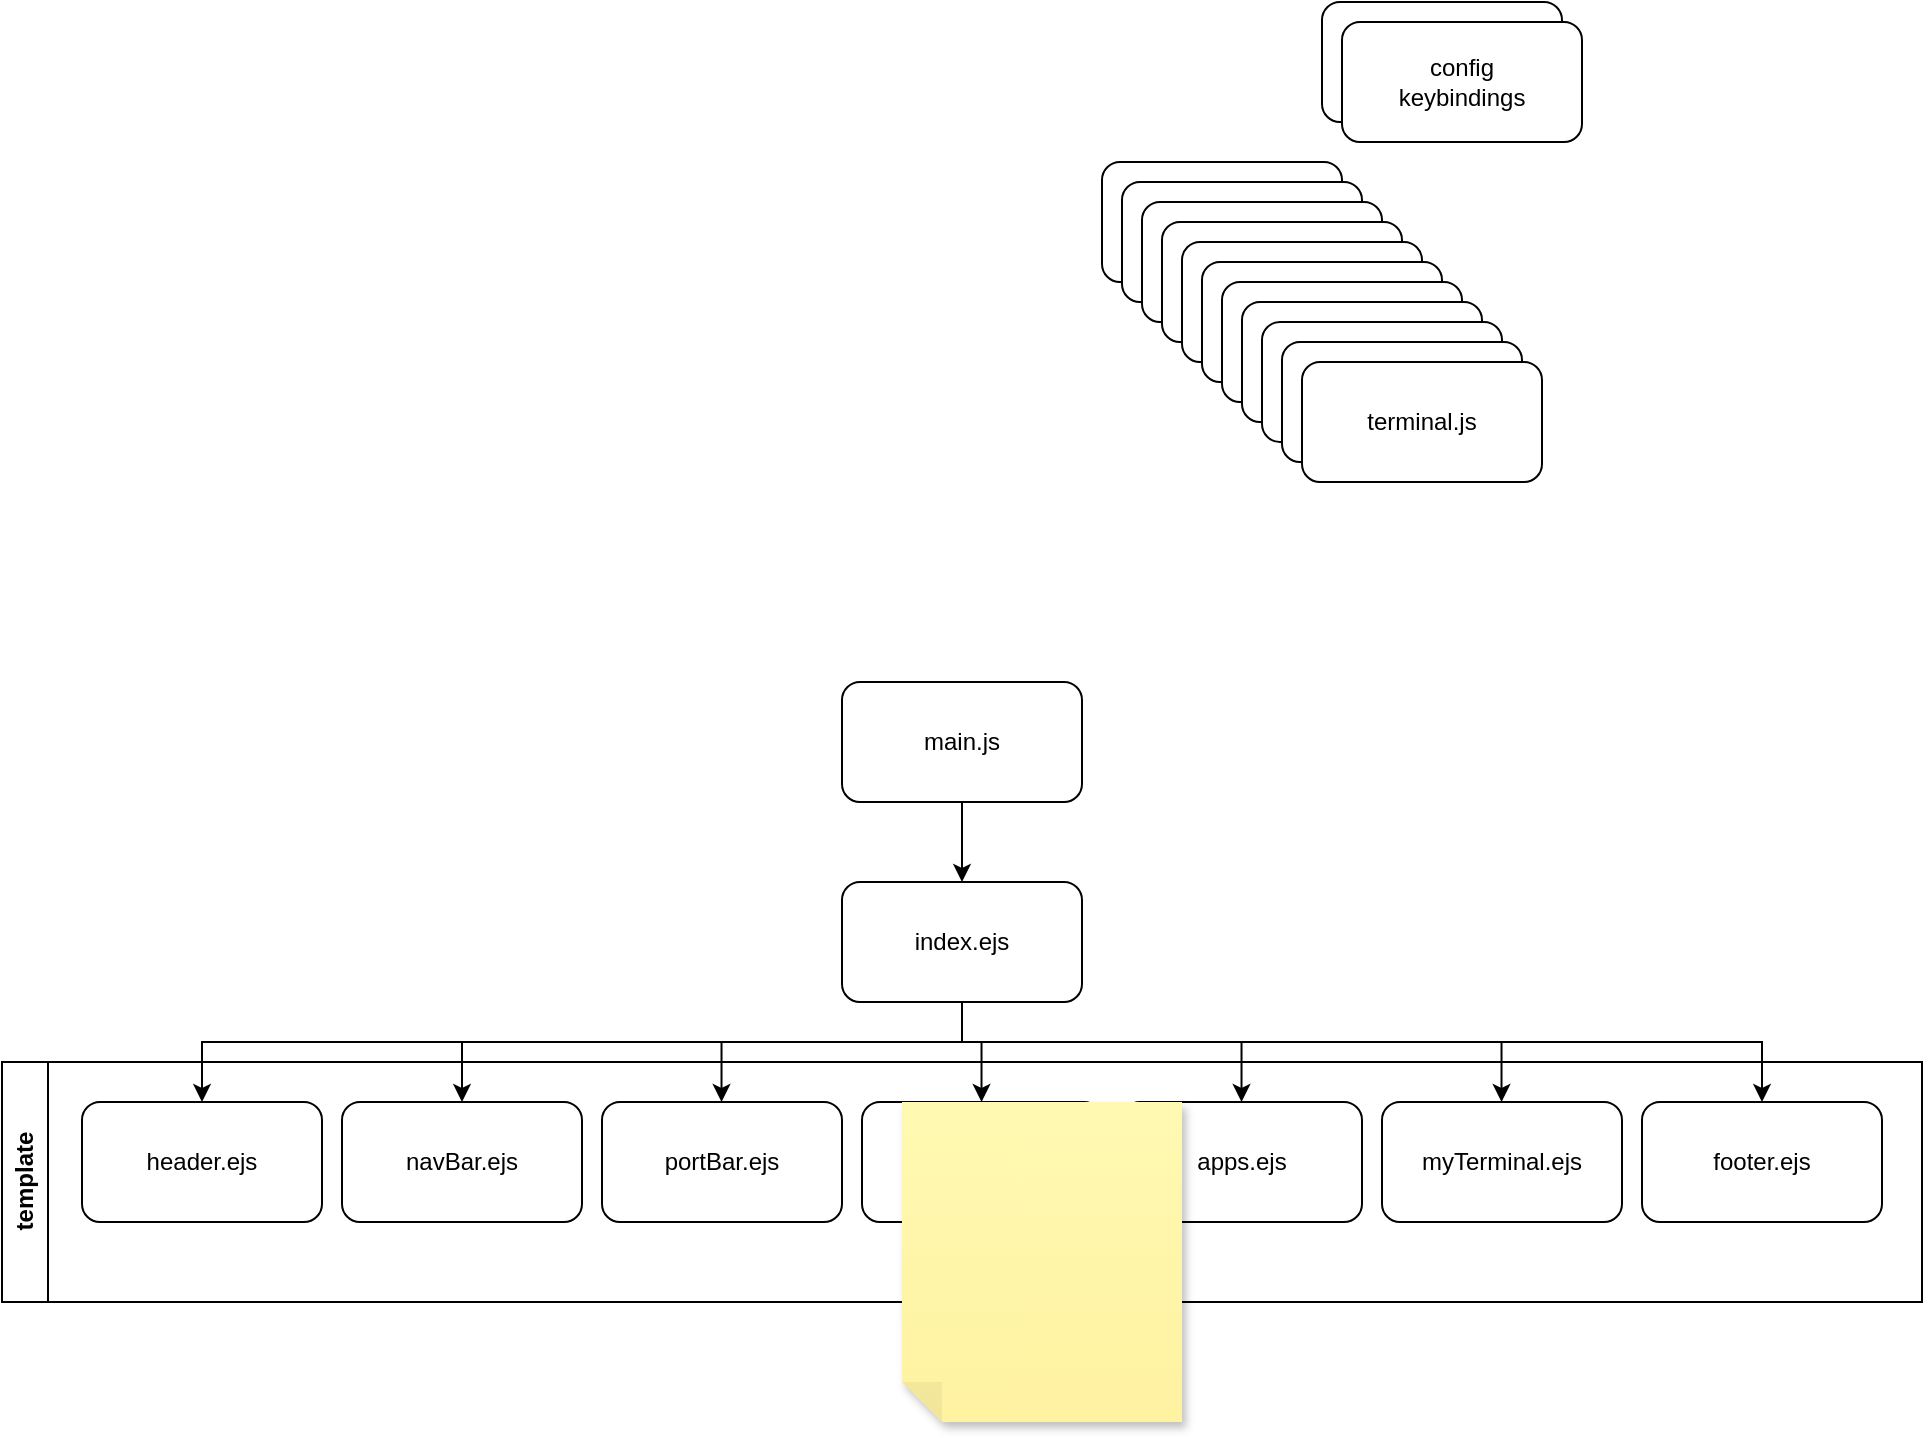 <mxfile version="23.1.5" type="device">
  <diagram name="Page-1" id="F-X17j0oduSZhd4kZhE-">
    <mxGraphModel dx="1907" dy="1864" grid="1" gridSize="10" guides="1" tooltips="1" connect="1" arrows="1" fold="1" page="1" pageScale="1" pageWidth="827" pageHeight="1169" math="0" shadow="0">
      <root>
        <mxCell id="0" />
        <mxCell id="1" parent="0" />
        <mxCell id="uwNRXV57qsA4jM2oc9Gh-1" value="main.js" style="rounded=1;whiteSpace=wrap;html=1;" vertex="1" parent="1">
          <mxGeometry x="110" y="60" width="120" height="60" as="geometry" />
        </mxCell>
        <mxCell id="uwNRXV57qsA4jM2oc9Gh-2" value="chartConfig.js" style="rounded=1;whiteSpace=wrap;html=1;" vertex="1" parent="1">
          <mxGeometry x="240" y="-200" width="120" height="60" as="geometry" />
        </mxCell>
        <mxCell id="uwNRXV57qsA4jM2oc9Gh-3" value="command.js" style="rounded=1;whiteSpace=wrap;html=1;" vertex="1" parent="1">
          <mxGeometry x="250" y="-190" width="120" height="60" as="geometry" />
        </mxCell>
        <mxCell id="uwNRXV57qsA4jM2oc9Gh-4" value="dragBar.js" style="rounded=1;whiteSpace=wrap;html=1;" vertex="1" parent="1">
          <mxGeometry x="260" y="-180" width="120" height="60" as="geometry" />
        </mxCell>
        <mxCell id="uwNRXV57qsA4jM2oc9Gh-5" value="keyBindings.js" style="rounded=1;whiteSpace=wrap;html=1;" vertex="1" parent="1">
          <mxGeometry x="270" y="-170" width="120" height="60" as="geometry" />
        </mxCell>
        <mxCell id="uwNRXV57qsA4jM2oc9Gh-6" value="plotter.js" style="rounded=1;whiteSpace=wrap;html=1;" vertex="1" parent="1">
          <mxGeometry x="280" y="-160" width="120" height="60" as="geometry" />
        </mxCell>
        <mxCell id="uwNRXV57qsA4jM2oc9Gh-7" value="port.js" style="rounded=1;whiteSpace=wrap;html=1;" vertex="1" parent="1">
          <mxGeometry x="290" y="-150" width="120" height="60" as="geometry" />
        </mxCell>
        <mxCell id="uwNRXV57qsA4jM2oc9Gh-8" value="record.js" style="rounded=1;whiteSpace=wrap;html=1;" vertex="1" parent="1">
          <mxGeometry x="300" y="-140" width="120" height="60" as="geometry" />
        </mxCell>
        <mxCell id="uwNRXV57qsA4jM2oc9Gh-9" value="serial.js" style="rounded=1;whiteSpace=wrap;html=1;" vertex="1" parent="1">
          <mxGeometry x="310" y="-130" width="120" height="60" as="geometry" />
        </mxCell>
        <mxCell id="uwNRXV57qsA4jM2oc9Gh-10" value="shared.js" style="rounded=1;whiteSpace=wrap;html=1;" vertex="1" parent="1">
          <mxGeometry x="320" y="-120" width="120" height="60" as="geometry" />
        </mxCell>
        <mxCell id="uwNRXV57qsA4jM2oc9Gh-11" value="tabs.js" style="rounded=1;whiteSpace=wrap;html=1;" vertex="1" parent="1">
          <mxGeometry x="330" y="-110" width="120" height="60" as="geometry" />
        </mxCell>
        <mxCell id="uwNRXV57qsA4jM2oc9Gh-12" value="terminal.js" style="rounded=1;whiteSpace=wrap;html=1;" vertex="1" parent="1">
          <mxGeometry x="340" y="-100" width="120" height="60" as="geometry" />
        </mxCell>
        <mxCell id="uwNRXV57qsA4jM2oc9Gh-14" value="config&lt;br&gt;buttons" style="rounded=1;whiteSpace=wrap;html=1;" vertex="1" parent="1">
          <mxGeometry x="350" y="-280" width="120" height="60" as="geometry" />
        </mxCell>
        <mxCell id="uwNRXV57qsA4jM2oc9Gh-15" value="config&lt;br&gt;keybindings" style="rounded=1;whiteSpace=wrap;html=1;" vertex="1" parent="1">
          <mxGeometry x="360" y="-270" width="120" height="60" as="geometry" />
        </mxCell>
        <mxCell id="uwNRXV57qsA4jM2oc9Gh-16" value="index.ejs" style="rounded=1;whiteSpace=wrap;html=1;" vertex="1" parent="1">
          <mxGeometry x="110" y="160" width="120" height="60" as="geometry" />
        </mxCell>
        <mxCell id="uwNRXV57qsA4jM2oc9Gh-18" value="" style="endArrow=classic;html=1;rounded=0;exitX=0.5;exitY=1;exitDx=0;exitDy=0;entryX=0.5;entryY=0;entryDx=0;entryDy=0;" edge="1" parent="1" source="uwNRXV57qsA4jM2oc9Gh-1" target="uwNRXV57qsA4jM2oc9Gh-16">
          <mxGeometry width="50" height="50" relative="1" as="geometry">
            <mxPoint x="160" y="160" as="sourcePoint" />
            <mxPoint x="210" y="110" as="targetPoint" />
          </mxGeometry>
        </mxCell>
        <mxCell id="uwNRXV57qsA4jM2oc9Gh-23" value="template" style="swimlane;horizontal=0;whiteSpace=wrap;html=1;" vertex="1" parent="1">
          <mxGeometry x="-310" y="250" width="960" height="120" as="geometry" />
        </mxCell>
        <mxCell id="uwNRXV57qsA4jM2oc9Gh-19" value="header.ejs" style="rounded=1;whiteSpace=wrap;html=1;" vertex="1" parent="uwNRXV57qsA4jM2oc9Gh-23">
          <mxGeometry x="40" y="20" width="120" height="60" as="geometry" />
        </mxCell>
        <mxCell id="uwNRXV57qsA4jM2oc9Gh-29" value="footer.ejs" style="rounded=1;whiteSpace=wrap;html=1;" vertex="1" parent="uwNRXV57qsA4jM2oc9Gh-23">
          <mxGeometry x="820" y="20" width="120" height="60" as="geometry" />
        </mxCell>
        <mxCell id="uwNRXV57qsA4jM2oc9Gh-28" value="myTerminal.ejs" style="rounded=1;whiteSpace=wrap;html=1;" vertex="1" parent="uwNRXV57qsA4jM2oc9Gh-23">
          <mxGeometry x="690" y="20" width="120" height="60" as="geometry" />
        </mxCell>
        <mxCell id="uwNRXV57qsA4jM2oc9Gh-27" value="apps.ejs" style="rounded=1;whiteSpace=wrap;html=1;" vertex="1" parent="uwNRXV57qsA4jM2oc9Gh-23">
          <mxGeometry x="560" y="20" width="120" height="60" as="geometry" />
        </mxCell>
        <mxCell id="uwNRXV57qsA4jM2oc9Gh-26" value="tabs.ejs" style="rounded=1;whiteSpace=wrap;html=1;" vertex="1" parent="uwNRXV57qsA4jM2oc9Gh-23">
          <mxGeometry x="430" y="20" width="120" height="60" as="geometry" />
        </mxCell>
        <mxCell id="uwNRXV57qsA4jM2oc9Gh-25" value="portBar.ejs" style="rounded=1;whiteSpace=wrap;html=1;" vertex="1" parent="uwNRXV57qsA4jM2oc9Gh-23">
          <mxGeometry x="300" y="20" width="120" height="60" as="geometry" />
        </mxCell>
        <mxCell id="uwNRXV57qsA4jM2oc9Gh-24" value="navBar.ejs" style="rounded=1;whiteSpace=wrap;html=1;" vertex="1" parent="uwNRXV57qsA4jM2oc9Gh-23">
          <mxGeometry x="170" y="20" width="120" height="60" as="geometry" />
        </mxCell>
        <mxCell id="uwNRXV57qsA4jM2oc9Gh-33" value="" style="endArrow=classic;html=1;rounded=0;entryX=0.5;entryY=0;entryDx=0;entryDy=0;" edge="1" parent="uwNRXV57qsA4jM2oc9Gh-23">
          <mxGeometry width="50" height="50" relative="1" as="geometry">
            <mxPoint x="359.76" y="-10" as="sourcePoint" />
            <mxPoint x="359.76" y="20" as="targetPoint" />
          </mxGeometry>
        </mxCell>
        <mxCell id="uwNRXV57qsA4jM2oc9Gh-35" value="" style="endArrow=classic;html=1;rounded=0;entryX=0.5;entryY=0;entryDx=0;entryDy=0;" edge="1" parent="uwNRXV57qsA4jM2oc9Gh-23">
          <mxGeometry width="50" height="50" relative="1" as="geometry">
            <mxPoint x="489.76" y="-10" as="sourcePoint" />
            <mxPoint x="489.76" y="20" as="targetPoint" />
          </mxGeometry>
        </mxCell>
        <mxCell id="uwNRXV57qsA4jM2oc9Gh-36" value="" style="endArrow=classic;html=1;rounded=0;entryX=0.5;entryY=0;entryDx=0;entryDy=0;" edge="1" parent="uwNRXV57qsA4jM2oc9Gh-23">
          <mxGeometry width="50" height="50" relative="1" as="geometry">
            <mxPoint x="619.76" y="-10" as="sourcePoint" />
            <mxPoint x="619.76" y="20" as="targetPoint" />
          </mxGeometry>
        </mxCell>
        <mxCell id="uwNRXV57qsA4jM2oc9Gh-37" value="" style="endArrow=classic;html=1;rounded=0;entryX=0.5;entryY=0;entryDx=0;entryDy=0;" edge="1" parent="uwNRXV57qsA4jM2oc9Gh-23">
          <mxGeometry width="50" height="50" relative="1" as="geometry">
            <mxPoint x="749.76" y="-10" as="sourcePoint" />
            <mxPoint x="749.76" y="20" as="targetPoint" />
          </mxGeometry>
        </mxCell>
        <mxCell id="uwNRXV57qsA4jM2oc9Gh-30" value="" style="endArrow=classic;html=1;rounded=0;exitX=0.5;exitY=1;exitDx=0;exitDy=0;entryX=0.5;entryY=0;entryDx=0;entryDy=0;" edge="1" parent="1" source="uwNRXV57qsA4jM2oc9Gh-16" target="uwNRXV57qsA4jM2oc9Gh-19">
          <mxGeometry width="50" height="50" relative="1" as="geometry">
            <mxPoint x="190" y="240" as="sourcePoint" />
            <mxPoint x="40" y="240" as="targetPoint" />
            <Array as="points">
              <mxPoint x="170" y="240" />
              <mxPoint x="-210" y="240" />
            </Array>
          </mxGeometry>
        </mxCell>
        <mxCell id="uwNRXV57qsA4jM2oc9Gh-32" value="" style="endArrow=classic;html=1;rounded=0;entryX=0.5;entryY=0;entryDx=0;entryDy=0;" edge="1" parent="1" target="uwNRXV57qsA4jM2oc9Gh-24">
          <mxGeometry width="50" height="50" relative="1" as="geometry">
            <mxPoint x="-80" y="240" as="sourcePoint" />
            <mxPoint x="-10" y="230" as="targetPoint" />
          </mxGeometry>
        </mxCell>
        <mxCell id="uwNRXV57qsA4jM2oc9Gh-34" value="" style="endArrow=classic;html=1;rounded=0;exitX=0.5;exitY=1;exitDx=0;exitDy=0;entryX=0.5;entryY=0;entryDx=0;entryDy=0;" edge="1" parent="1" target="uwNRXV57qsA4jM2oc9Gh-29">
          <mxGeometry width="50" height="50" relative="1" as="geometry">
            <mxPoint x="170" y="220" as="sourcePoint" />
            <mxPoint x="230" y="260" as="targetPoint" />
            <Array as="points">
              <mxPoint x="170" y="240" />
              <mxPoint x="570" y="240" />
            </Array>
          </mxGeometry>
        </mxCell>
        <mxCell id="uwNRXV57qsA4jM2oc9Gh-38" value="" style="shape=note;whiteSpace=wrap;html=1;backgroundOutline=1;fontColor=#000000;darkOpacity=0.05;fillColor=#FFF9B2;strokeColor=none;fillStyle=solid;direction=west;gradientDirection=north;gradientColor=#FFF2A1;shadow=1;size=20;pointerEvents=1;" vertex="1" parent="1">
          <mxGeometry x="140" y="270" width="140" height="160" as="geometry" />
        </mxCell>
      </root>
    </mxGraphModel>
  </diagram>
</mxfile>
